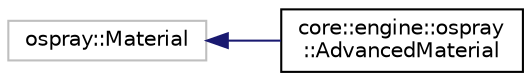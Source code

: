 digraph "Graphical Class Hierarchy"
{
 // LATEX_PDF_SIZE
  edge [fontname="Helvetica",fontsize="10",labelfontname="Helvetica",labelfontsize="10"];
  node [fontname="Helvetica",fontsize="10",shape=record];
  rankdir="LR";
  Node228 [label="ospray::Material",height=0.2,width=0.4,color="grey75", fillcolor="white", style="filled",tooltip=" "];
  Node228 -> Node0 [dir="back",color="midnightblue",fontsize="10",style="solid",fontname="Helvetica"];
  Node0 [label="core::engine::ospray\l::AdvancedMaterial",height=0.2,width=0.4,color="black", fillcolor="white", style="filled",URL="$db/da7/structcore_1_1engine_1_1ospray_1_1AdvancedMaterial.html",tooltip=" "];
}
